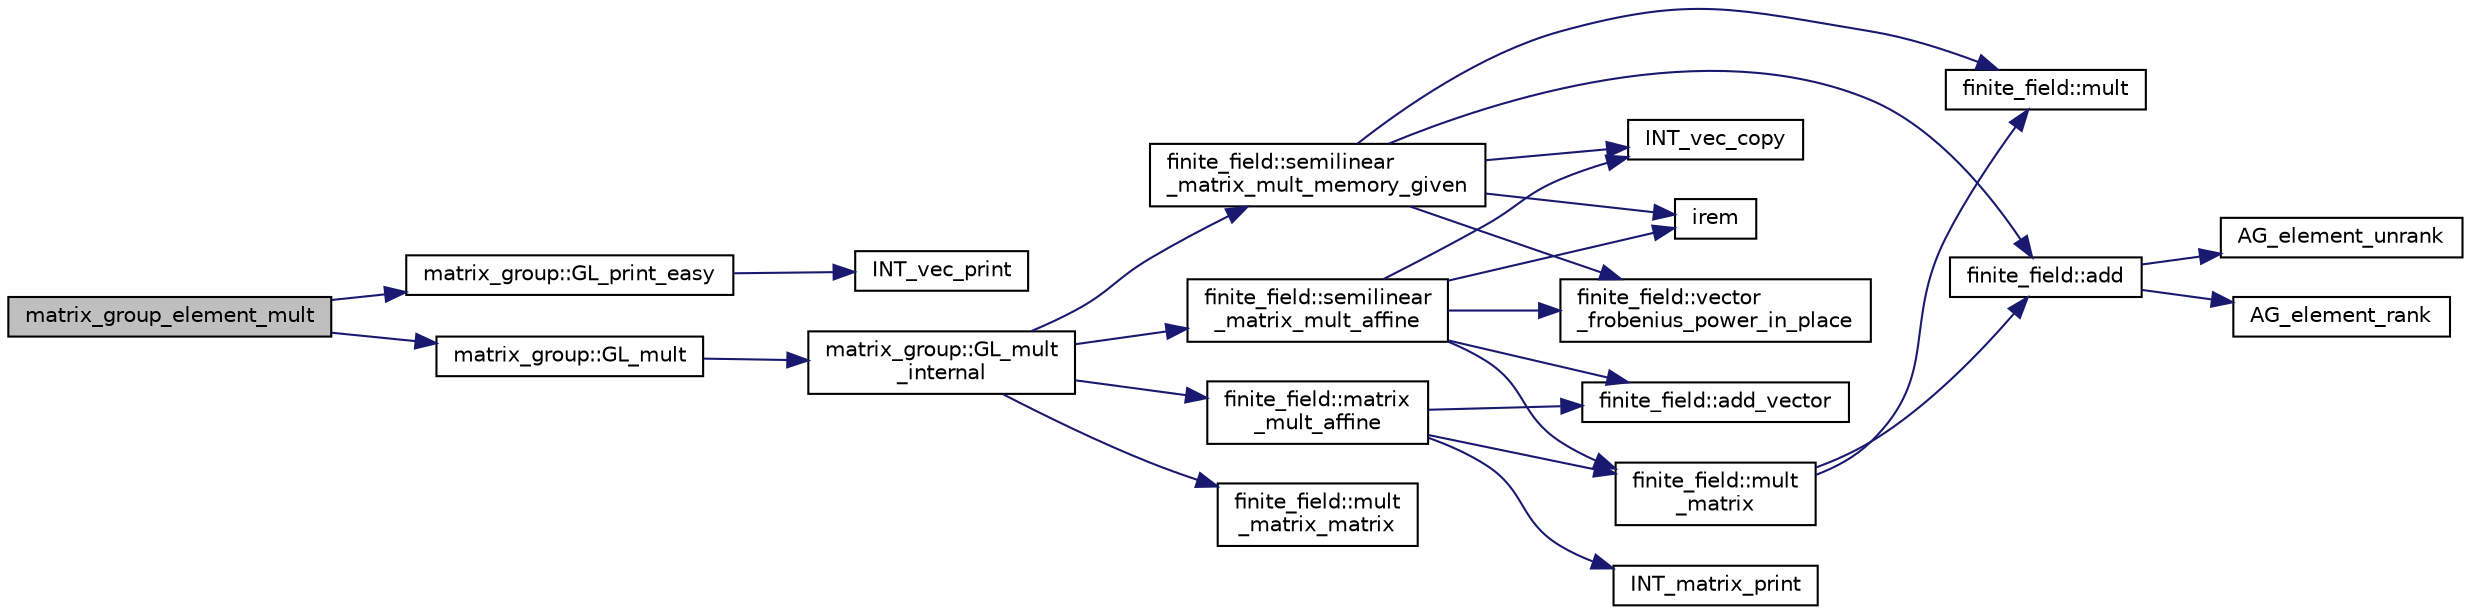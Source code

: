 digraph "matrix_group_element_mult"
{
  edge [fontname="Helvetica",fontsize="10",labelfontname="Helvetica",labelfontsize="10"];
  node [fontname="Helvetica",fontsize="10",shape=record];
  rankdir="LR";
  Node7077 [label="matrix_group_element_mult",height=0.2,width=0.4,color="black", fillcolor="grey75", style="filled", fontcolor="black"];
  Node7077 -> Node7078 [color="midnightblue",fontsize="10",style="solid",fontname="Helvetica"];
  Node7078 [label="matrix_group::GL_print_easy",height=0.2,width=0.4,color="black", fillcolor="white", style="filled",URL="$d3/ded/classmatrix__group.html#a3e6f5c276210e8132523150fad82c57e"];
  Node7078 -> Node7079 [color="midnightblue",fontsize="10",style="solid",fontname="Helvetica"];
  Node7079 [label="INT_vec_print",height=0.2,width=0.4,color="black", fillcolor="white", style="filled",URL="$df/dbf/sajeeb_8_c.html#a79a5901af0b47dd0d694109543c027fe"];
  Node7077 -> Node7080 [color="midnightblue",fontsize="10",style="solid",fontname="Helvetica"];
  Node7080 [label="matrix_group::GL_mult",height=0.2,width=0.4,color="black", fillcolor="white", style="filled",URL="$d3/ded/classmatrix__group.html#a21bccc677704730243372ba8431356e8"];
  Node7080 -> Node7081 [color="midnightblue",fontsize="10",style="solid",fontname="Helvetica"];
  Node7081 [label="matrix_group::GL_mult\l_internal",height=0.2,width=0.4,color="black", fillcolor="white", style="filled",URL="$d3/ded/classmatrix__group.html#aca1dcb8fefe348ee70e17c9286058658"];
  Node7081 -> Node7082 [color="midnightblue",fontsize="10",style="solid",fontname="Helvetica"];
  Node7082 [label="finite_field::semilinear\l_matrix_mult_memory_given",height=0.2,width=0.4,color="black", fillcolor="white", style="filled",URL="$df/d5a/classfinite__field.html#a4c953fb4054ef2dbc6a114e43428a83d"];
  Node7082 -> Node7083 [color="midnightblue",fontsize="10",style="solid",fontname="Helvetica"];
  Node7083 [label="irem",height=0.2,width=0.4,color="black", fillcolor="white", style="filled",URL="$de/dc5/algebra__and__number__theory_8h.html#ae753505dbf1e3a9adaaf2f0893dd8c6c"];
  Node7082 -> Node7084 [color="midnightblue",fontsize="10",style="solid",fontname="Helvetica"];
  Node7084 [label="INT_vec_copy",height=0.2,width=0.4,color="black", fillcolor="white", style="filled",URL="$df/dbf/sajeeb_8_c.html#ac2d875e27e009af6ec04d17254d11075"];
  Node7082 -> Node7085 [color="midnightblue",fontsize="10",style="solid",fontname="Helvetica"];
  Node7085 [label="finite_field::vector\l_frobenius_power_in_place",height=0.2,width=0.4,color="black", fillcolor="white", style="filled",URL="$df/d5a/classfinite__field.html#ab56074024300775d943c7943d845df91"];
  Node7082 -> Node7086 [color="midnightblue",fontsize="10",style="solid",fontname="Helvetica"];
  Node7086 [label="finite_field::mult",height=0.2,width=0.4,color="black", fillcolor="white", style="filled",URL="$df/d5a/classfinite__field.html#a24fb5917aa6d4d656fd855b7f44a13b0"];
  Node7082 -> Node7087 [color="midnightblue",fontsize="10",style="solid",fontname="Helvetica"];
  Node7087 [label="finite_field::add",height=0.2,width=0.4,color="black", fillcolor="white", style="filled",URL="$df/d5a/classfinite__field.html#a8f12328a27500f3c7be0c849ebbc9d14"];
  Node7087 -> Node7088 [color="midnightblue",fontsize="10",style="solid",fontname="Helvetica"];
  Node7088 [label="AG_element_unrank",height=0.2,width=0.4,color="black", fillcolor="white", style="filled",URL="$d4/d67/geometry_8h.html#a4a33b86c87b2879b97cfa1327abe2885"];
  Node7087 -> Node7089 [color="midnightblue",fontsize="10",style="solid",fontname="Helvetica"];
  Node7089 [label="AG_element_rank",height=0.2,width=0.4,color="black", fillcolor="white", style="filled",URL="$d4/d67/geometry_8h.html#ab2ac908d07dd8038fd996e26bdc75c17"];
  Node7081 -> Node7090 [color="midnightblue",fontsize="10",style="solid",fontname="Helvetica"];
  Node7090 [label="finite_field::mult\l_matrix_matrix",height=0.2,width=0.4,color="black", fillcolor="white", style="filled",URL="$df/d5a/classfinite__field.html#a5e28706b815838d0ec34de1fa74bc3c4"];
  Node7081 -> Node7091 [color="midnightblue",fontsize="10",style="solid",fontname="Helvetica"];
  Node7091 [label="finite_field::semilinear\l_matrix_mult_affine",height=0.2,width=0.4,color="black", fillcolor="white", style="filled",URL="$df/d5a/classfinite__field.html#a90ca009a6fcaacf5cdd32aba6288d447"];
  Node7091 -> Node7083 [color="midnightblue",fontsize="10",style="solid",fontname="Helvetica"];
  Node7091 -> Node7084 [color="midnightblue",fontsize="10",style="solid",fontname="Helvetica"];
  Node7091 -> Node7085 [color="midnightblue",fontsize="10",style="solid",fontname="Helvetica"];
  Node7091 -> Node7092 [color="midnightblue",fontsize="10",style="solid",fontname="Helvetica"];
  Node7092 [label="finite_field::mult\l_matrix",height=0.2,width=0.4,color="black", fillcolor="white", style="filled",URL="$df/d5a/classfinite__field.html#a48517f15dfd7b21c37e0975855f1ada2"];
  Node7092 -> Node7087 [color="midnightblue",fontsize="10",style="solid",fontname="Helvetica"];
  Node7092 -> Node7086 [color="midnightblue",fontsize="10",style="solid",fontname="Helvetica"];
  Node7091 -> Node7093 [color="midnightblue",fontsize="10",style="solid",fontname="Helvetica"];
  Node7093 [label="finite_field::add_vector",height=0.2,width=0.4,color="black", fillcolor="white", style="filled",URL="$df/d5a/classfinite__field.html#a23252c462d48cc21895de6fcc0cbb59f"];
  Node7081 -> Node7094 [color="midnightblue",fontsize="10",style="solid",fontname="Helvetica"];
  Node7094 [label="finite_field::matrix\l_mult_affine",height=0.2,width=0.4,color="black", fillcolor="white", style="filled",URL="$df/d5a/classfinite__field.html#aca6f762505a3dd274c7facc0fdd3dde5"];
  Node7094 -> Node7095 [color="midnightblue",fontsize="10",style="solid",fontname="Helvetica"];
  Node7095 [label="INT_matrix_print",height=0.2,width=0.4,color="black", fillcolor="white", style="filled",URL="$d5/db4/io__and__os_8h.html#afd4180a24bef3a2b584668a4eaf607ff"];
  Node7094 -> Node7092 [color="midnightblue",fontsize="10",style="solid",fontname="Helvetica"];
  Node7094 -> Node7093 [color="midnightblue",fontsize="10",style="solid",fontname="Helvetica"];
}

